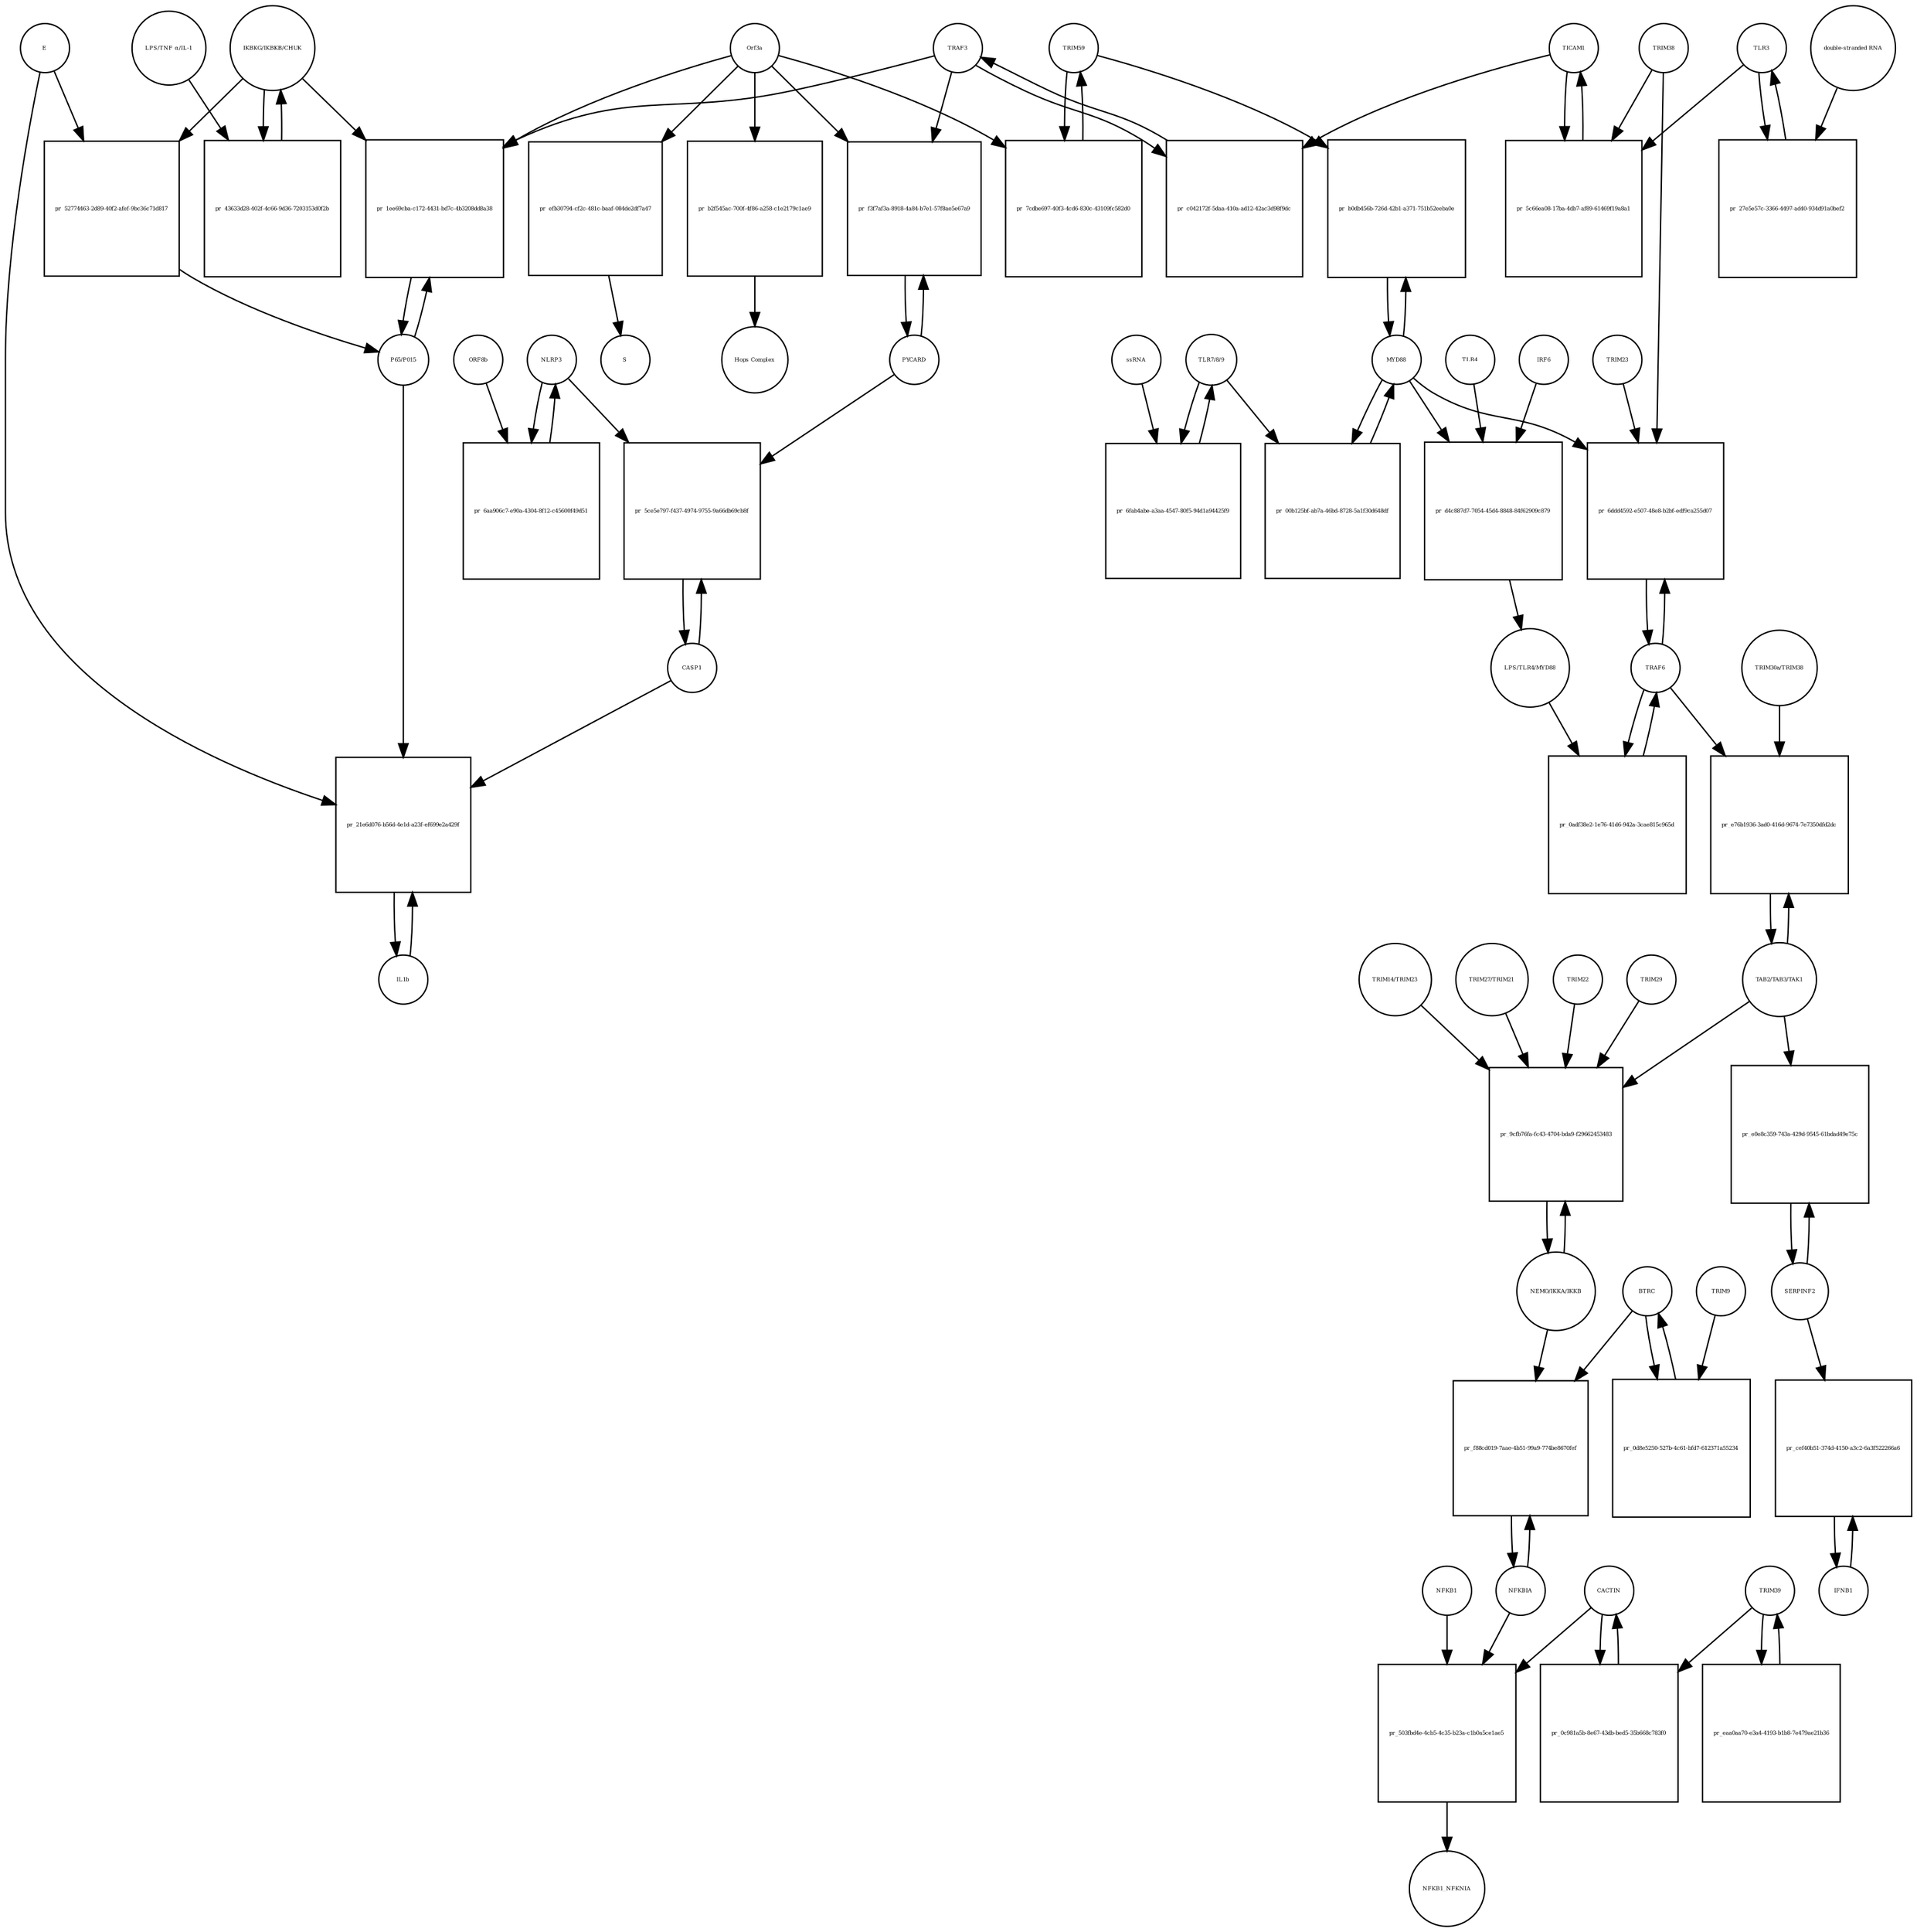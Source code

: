 strict digraph  {
TRIM59 [annotation="urn_miriam_pubmed_22588174|urn_miriam_hgnc_30834", bipartite=0, cls=macromolecule, fontsize=4, label=TRIM59, shape=circle];
"pr_7cdbe697-40f3-4cd6-830c-43109fc582d0" [annotation="", bipartite=1, cls=process, fontsize=4, label="pr_7cdbe697-40f3-4cd6-830c-43109fc582d0", shape=square];
Orf3a [annotation=urn_miriam_uniprot_P0DTC3, bipartite=0, cls=macromolecule, fontsize=4, label=Orf3a, shape=circle];
NLRP3 [annotation="", bipartite=0, cls="macromolecule multimer", fontsize=4, label=NLRP3, shape=circle];
"pr_6aa906c7-e90a-4304-8f12-c45600f49d51" [annotation="", bipartite=1, cls=process, fontsize=4, label="pr_6aa906c7-e90a-4304-8f12-c45600f49d51", shape=square];
ORF8b [annotation=urn_miriam_ncbiprotein_BCD58760, bipartite=0, cls=macromolecule, fontsize=4, label=ORF8b, shape=circle];
TRAF3 [annotation=urn_miriam_hgnc_12033, bipartite=0, cls=macromolecule, fontsize=4, label=TRAF3, shape=circle];
"pr_c042172f-5daa-410a-ad12-42ac3d98f9dc" [annotation="", bipartite=1, cls=process, fontsize=4, label="pr_c042172f-5daa-410a-ad12-42ac3d98f9dc", shape=square];
TICAM1 [annotation=urn_miriam_hgnc_18348, bipartite=0, cls=macromolecule, fontsize=4, label=TICAM1, shape=circle];
"IKBKG/IKBKB/CHUK" [annotation="urn_miriam_hgnc_5961|urn_miriam_hgnc_5960|urn_miriam_hgnc_1974", bipartite=0, cls=complex, fontsize=4, label="IKBKG/IKBKB/CHUK", shape=circle];
"pr_43633d28-402f-4c66-9d36-7203153d0f2b" [annotation="", bipartite=1, cls=process, fontsize=4, label="pr_43633d28-402f-4c66-9d36-7203153d0f2b", shape=square];
"LPS/TNF α/IL-1" [annotation="urn_miriam_hgnc_6121|urn_miriam_hgnc_11916|urn_miriam_hgnc_5991", bipartite=0, cls=complex, fontsize=4, label="LPS/TNF α/IL-1", shape=circle];
"pr_52774463-2d89-40f2-afef-9bc36c71d817" [annotation="", bipartite=1, cls=process, fontsize=4, label="pr_52774463-2d89-40f2-afef-9bc36c71d817", shape=square];
"P65/P015" [annotation="urn_miriam_hgnc_9955|urn_miriam_hgnc_7794", bipartite=0, cls=complex, fontsize=4, label="P65/P015", shape=circle];
E [annotation=urn_miriam_ncbiprotein_1796318600, bipartite=0, cls=macromolecule, fontsize=4, label=E, shape=circle];
CASP1 [annotation=urn_miriam_hgnc_1499, bipartite=0, cls=macromolecule, fontsize=4, label=CASP1, shape=circle];
"pr_5ce5e797-f437-4974-9755-9a66db69cb8f" [annotation="", bipartite=1, cls=process, fontsize=4, label="pr_5ce5e797-f437-4974-9755-9a66db69cb8f", shape=square];
PYCARD [annotation="", bipartite=0, cls="macromolecule multimer", fontsize=4, label=PYCARD, shape=circle];
TRAF6 [annotation=urn_miriam_hgnc_12036, bipartite=0, cls=macromolecule, fontsize=4, label=TRAF6, shape=circle];
"pr_0adf38e2-1e76-41d6-942a-3cae815c965d" [annotation="", bipartite=1, cls=process, fontsize=4, label="pr_0adf38e2-1e76-41d6-942a-3cae815c965d", shape=square];
"LPS/TLR4/MYD88" [annotation="urn_miriam_hgnc_6121|urn_miriam_hgnc_11850|urn_miriam_hgnc_7562", bipartite=0, cls=complex, fontsize=4, label="LPS/TLR4/MYD88", shape=circle];
"pr_6ddd4592-e507-48e8-b2bf-edf9ca255d07" [annotation="", bipartite=1, cls=process, fontsize=4, label="pr_6ddd4592-e507-48e8-b2bf-edf9ca255d07", shape=square];
MYD88 [annotation=urn_miriam_hgnc_7562, bipartite=0, cls=macromolecule, fontsize=4, label=MYD88, shape=circle];
TRIM38 [annotation=urn_miriam_hgnc_10059, bipartite=0, cls=macromolecule, fontsize=4, label=TRIM38, shape=circle];
TRIM23 [annotation=urn_miriam_hgnc_660, bipartite=0, cls=macromolecule, fontsize=4, label=TRIM23, shape=circle];
"TLR7/8/9" [annotation="urn_miriam_hgnc_15633|urn_miriam_hgnc_15632|urn_miriam_hgnc_15631", bipartite=0, cls=complex, fontsize=4, label="TLR7/8/9", shape=circle];
"pr_6fab4abe-a3aa-4547-80f5-94d1a94425f9" [annotation="", bipartite=1, cls=process, fontsize=4, label="pr_6fab4abe-a3aa-4547-80f5-94d1a94425f9", shape=square];
ssRNA [annotation="", bipartite=0, cls="nucleic acid feature", fontsize=4, label=ssRNA, shape=circle];
"pr_5c66ea08-17ba-4db7-af89-61469f19a8a1" [annotation="", bipartite=1, cls=process, fontsize=4, label="pr_5c66ea08-17ba-4db7-af89-61469f19a8a1", shape=square];
TLR3 [annotation=urn_miriam_hgnc_11849, bipartite=0, cls=macromolecule, fontsize=4, label=TLR3, shape=circle];
"pr_00b125bf-ab7a-46bd-8728-5a1f30d648df" [annotation="", bipartite=1, cls=process, fontsize=4, label="pr_00b125bf-ab7a-46bd-8728-5a1f30d648df", shape=square];
"pr_b0db456b-726d-42b1-a371-751b52eeba0e" [annotation="", bipartite=1, cls=process, fontsize=4, label="pr_b0db456b-726d-42b1-a371-751b52eeba0e", shape=square];
"TAB2/TAB3/TAK1" [annotation="urn_miriam_hgnc_17075|urn_miriam_hgnc_30681|urn_miriam_hgnc_6859", bipartite=0, cls=complex, fontsize=4, label="TAB2/TAB3/TAK1", shape=circle];
"pr_e76b1936-3ad0-416d-9674-7e7350dfd2dc" [annotation="", bipartite=1, cls=process, fontsize=4, label="pr_e76b1936-3ad0-416d-9674-7e7350dfd2dc", shape=square];
"TRIM30a/TRIM38" [annotation="urn_miriam_hgnc_10059|urn_miriam_uniprot_P15533", bipartite=0, cls=complex, fontsize=4, label="TRIM30a/TRIM38", shape=circle];
"NEMO/IKKA/IKKB" [annotation="urn_miriam_hgnc_5961|urn_miriam_hgnc_5960|urn_miriam_hgnc_1974", bipartite=0, cls=complex, fontsize=4, label="NEMO/IKKA/IKKB", shape=circle];
"pr_9cfb76fa-fc43-4704-bda9-f29662453483" [annotation="", bipartite=1, cls=process, fontsize=4, label="pr_9cfb76fa-fc43-4704-bda9-f29662453483", shape=square];
TRIM22 [annotation=urn_miriam_hgnc_16379, bipartite=0, cls=macromolecule, fontsize=4, label=TRIM22, shape=circle];
TRIM29 [annotation=urn_miriam_hgnc_17274, bipartite=0, cls=macromolecule, fontsize=4, label=TRIM29, shape=circle];
"TRIM14/TRIM23" [annotation="urn_miriam_hgnc_16283|urn_miriam_hgnc_660", bipartite=0, cls=complex, fontsize=4, label="TRIM14/TRIM23", shape=circle];
"TRIM27/TRIM21" [annotation="urn_miriam_hgnc_9975|urn_miriam_hgnc_11312", bipartite=0, cls=complex, fontsize=4, label="TRIM27/TRIM21", shape=circle];
NFKBIA [annotation=urn_miriam_hgnc_7797, bipartite=0, cls=macromolecule, fontsize=4, label=NFKBIA, shape=circle];
"pr_f88cd019-7aae-4b51-99a9-774be8670fef" [annotation="", bipartite=1, cls=process, fontsize=4, label="pr_f88cd019-7aae-4b51-99a9-774be8670fef", shape=square];
BTRC [annotation=urn_miriam_hgnc_1144, bipartite=0, cls=macromolecule, fontsize=4, label=BTRC, shape=circle];
"pr_1ee69cba-c172-4431-bd7c-4b3208dd8a38" [annotation="", bipartite=1, cls=process, fontsize=4, label="pr_1ee69cba-c172-4431-bd7c-4b3208dd8a38", shape=square];
"pr_0d8e5250-527b-4c61-bfd7-612371a55234" [annotation="", bipartite=1, cls=process, fontsize=4, label="pr_0d8e5250-527b-4c61-bfd7-612371a55234", shape=square];
TRIM9 [annotation=urn_miriam_hgnc_16288, bipartite=0, cls=macromolecule, fontsize=4, label=TRIM9, shape=circle];
TRIM39 [annotation=urn_miriam_hgnc_10065, bipartite=0, cls=macromolecule, fontsize=4, label=TRIM39, shape=circle];
"pr_eaa0aa70-e3a4-4193-b1b8-7e479ae21b36" [annotation="", bipartite=1, cls=process, fontsize=4, label="pr_eaa0aa70-e3a4-4193-b1b8-7e479ae21b36", shape=square];
CACTIN [annotation=urn_miriam_hgnc_29938, bipartite=0, cls=macromolecule, fontsize=4, label=CACTIN, shape=circle];
"pr_0c981a5b-8e67-43db-bed5-35b668c783f0" [annotation="", bipartite=1, cls=process, fontsize=4, label="pr_0c981a5b-8e67-43db-bed5-35b668c783f0", shape=square];
NFKB1 [annotation=urn_miriam_hgnc_7794, bipartite=0, cls=macromolecule, fontsize=4, label=NFKB1, shape=circle];
"pr_503fbd4e-4cb5-4c35-b23a-c1b0a5ce1ae5" [annotation="", bipartite=1, cls=process, fontsize=4, label="pr_503fbd4e-4cb5-4c35-b23a-c1b0a5ce1ae5", shape=square];
NFKB1_NFKNIA [annotation="", bipartite=0, cls=complex, fontsize=4, label=NFKB1_NFKNIA, shape=circle];
SERPINF2 [annotation=urn_miriam_hgnc_9075, bipartite=0, cls=macromolecule, fontsize=4, label=SERPINF2, shape=circle];
"pr_e0e8c359-743a-429d-9545-61bdad49e75c" [annotation="", bipartite=1, cls=process, fontsize=4, label="pr_e0e8c359-743a-429d-9545-61bdad49e75c", shape=square];
IFNB1 [annotation=urn_miriam_hgnc_5434, bipartite=0, cls=macromolecule, fontsize=4, label=IFNB1, shape=circle];
"pr_cef40b51-374d-4150-a3c2-6a3f522266a6" [annotation="", bipartite=1, cls=process, fontsize=4, label="pr_cef40b51-374d-4150-a3c2-6a3f522266a6", shape=square];
"pr_27e5e57c-3366-4497-ad40-934d91a0bef2" [annotation="", bipartite=1, cls=process, fontsize=4, label="pr_27e5e57c-3366-4497-ad40-934d91a0bef2", shape=square];
"double-stranded RNA" [annotation="", bipartite=0, cls="nucleic acid feature", fontsize=4, label="double-stranded RNA", shape=circle];
"pr_efb30794-cf2c-481c-baaf-084de2df7a47" [annotation="", bipartite=1, cls=process, fontsize=4, label="pr_efb30794-cf2c-481c-baaf-084de2df7a47", shape=square];
S [annotation=urn_miriam_uniprot_P0DTC2, bipartite=0, cls=macromolecule, fontsize=4, label=S, shape=circle];
IL1b [annotation=urn_miriam_hgnc_5992, bipartite=0, cls=macromolecule, fontsize=4, label=IL1b, shape=circle];
"pr_21e6d076-b56d-4e1d-a23f-ef699e2a429f" [annotation="", bipartite=1, cls=process, fontsize=4, label="pr_21e6d076-b56d-4e1d-a23f-ef699e2a429f", shape=square];
"pr_f3f7af3a-8918-4a84-b7e1-57f8ae5e67a9" [annotation="", bipartite=1, cls=process, fontsize=4, label="pr_f3f7af3a-8918-4a84-b7e1-57f8ae5e67a9", shape=square];
"pr_b2f545ac-700f-4f86-a258-c1e2179c1ae9" [annotation="", bipartite=1, cls=process, fontsize=4, label="pr_b2f545ac-700f-4f86-a258-c1e2179c1ae9", shape=square];
"Hops Complex" [annotation="urn_miriam_uniprot_J9TC74|urn_miriam_hgnc_14583|urn_miriam_hgnc_20593|urn_miriam_hgnc_24048|urn_miriam_hgnc_5013|urn_miriam_hgnc_20266", bipartite=0, cls=complex, fontsize=4, label="Hops Complex", shape=circle];
TLR4 [annotation="", bipartite=0, cls=macromolecule, fontsize=4, label=TLR4, shape=circle];
"pr_d4c887d7-7054-45d4-8848-84f62909c879" [annotation="", bipartite=1, cls=process, fontsize=4, label="pr_d4c887d7-7054-45d4-8848-84f62909c879", shape=square];
IRF6 [annotation="", bipartite=0, cls=macromolecule, fontsize=4, label=IRF6, shape=circle];
TRIM59 -> "pr_7cdbe697-40f3-4cd6-830c-43109fc582d0"  [annotation="", interaction_type=consumption];
TRIM59 -> "pr_b0db456b-726d-42b1-a371-751b52eeba0e"  [annotation=urn_miriam_pubmed_22588174, interaction_type=inhibition];
"pr_7cdbe697-40f3-4cd6-830c-43109fc582d0" -> TRIM59  [annotation="", interaction_type=production];
Orf3a -> "pr_7cdbe697-40f3-4cd6-830c-43109fc582d0"  [annotation=urn_miriam_pubmed_28829373, interaction_type="necessary stimulation"];
Orf3a -> "pr_1ee69cba-c172-4431-bd7c-4b3208dd8a38"  [annotation="urn_miriam_pubmed_31034780|urn_miriam_pubmed_32172672", interaction_type="necessary stimulation"];
Orf3a -> "pr_efb30794-cf2c-481c-baaf-084de2df7a47"  [annotation=urn_miriam_pubmed_32172672, interaction_type="necessary stimulation"];
Orf3a -> "pr_f3f7af3a-8918-4a84-b7e1-57f8ae5e67a9"  [annotation=urn_miriam_pubmed_32172672, interaction_type="necessary stimulation"];
Orf3a -> "pr_b2f545ac-700f-4f86-a258-c1e2179c1ae9"  [annotation="urn_miriam_pubmed_15316659|urn_miriam_pubmed_17715238|urn_miriam_pubmed_25375324|urn_miriam_pubmed_19590927", interaction_type="necessary stimulation"];
NLRP3 -> "pr_6aa906c7-e90a-4304-8f12-c45600f49d51"  [annotation="", interaction_type=consumption];
NLRP3 -> "pr_5ce5e797-f437-4974-9755-9a66db69cb8f"  [annotation="", interaction_type=consumption];
"pr_6aa906c7-e90a-4304-8f12-c45600f49d51" -> NLRP3  [annotation="", interaction_type=production];
ORF8b -> "pr_6aa906c7-e90a-4304-8f12-c45600f49d51"  [annotation=urn_miriam_pubmed_31231549, interaction_type="necessary stimulation"];
TRAF3 -> "pr_c042172f-5daa-410a-ad12-42ac3d98f9dc"  [annotation="", interaction_type=consumption];
TRAF3 -> "pr_1ee69cba-c172-4431-bd7c-4b3208dd8a38"  [annotation="urn_miriam_pubmed_31034780|urn_miriam_pubmed_32172672", interaction_type=catalysis];
TRAF3 -> "pr_f3f7af3a-8918-4a84-b7e1-57f8ae5e67a9"  [annotation=urn_miriam_pubmed_32172672, interaction_type=catalysis];
"pr_c042172f-5daa-410a-ad12-42ac3d98f9dc" -> TRAF3  [annotation="", interaction_type=production];
TICAM1 -> "pr_c042172f-5daa-410a-ad12-42ac3d98f9dc"  [annotation=urn_miriam_pubmed_28829373, interaction_type="necessary stimulation"];
TICAM1 -> "pr_5c66ea08-17ba-4db7-af89-61469f19a8a1"  [annotation="", interaction_type=consumption];
"IKBKG/IKBKB/CHUK" -> "pr_43633d28-402f-4c66-9d36-7203153d0f2b"  [annotation="", interaction_type=consumption];
"IKBKG/IKBKB/CHUK" -> "pr_52774463-2d89-40f2-afef-9bc36c71d817"  [annotation="", interaction_type=consumption];
"IKBKG/IKBKB/CHUK" -> "pr_1ee69cba-c172-4431-bd7c-4b3208dd8a38"  [annotation="urn_miriam_pubmed_31034780|urn_miriam_pubmed_32172672", interaction_type=catalysis];
"pr_43633d28-402f-4c66-9d36-7203153d0f2b" -> "IKBKG/IKBKB/CHUK"  [annotation="", interaction_type=production];
"LPS/TNF α/IL-1" -> "pr_43633d28-402f-4c66-9d36-7203153d0f2b"  [annotation="urn_miriam_pubmed_32172672|urn_miriam_taxonomy_2697049", interaction_type=catalysis];
"pr_52774463-2d89-40f2-afef-9bc36c71d817" -> "P65/P015"  [annotation="", interaction_type=production];
"P65/P015" -> "pr_1ee69cba-c172-4431-bd7c-4b3208dd8a38"  [annotation="", interaction_type=consumption];
"P65/P015" -> "pr_21e6d076-b56d-4e1d-a23f-ef699e2a429f"  [annotation=urn_miriam_pubmed_31034780, interaction_type=stimulation];
E -> "pr_52774463-2d89-40f2-afef-9bc36c71d817"  [annotation="urn_miriam_pubmed_32172672|urn_miriam_taxonomy_2697049", interaction_type="necessary stimulation"];
E -> "pr_21e6d076-b56d-4e1d-a23f-ef699e2a429f"  [annotation=urn_miriam_pubmed_31034780, interaction_type=catalysis];
CASP1 -> "pr_5ce5e797-f437-4974-9755-9a66db69cb8f"  [annotation="", interaction_type=consumption];
CASP1 -> "pr_21e6d076-b56d-4e1d-a23f-ef699e2a429f"  [annotation=urn_miriam_pubmed_31034780, interaction_type=catalysis];
"pr_5ce5e797-f437-4974-9755-9a66db69cb8f" -> CASP1  [annotation="", interaction_type=production];
PYCARD -> "pr_5ce5e797-f437-4974-9755-9a66db69cb8f"  [annotation="", interaction_type=consumption];
PYCARD -> "pr_f3f7af3a-8918-4a84-b7e1-57f8ae5e67a9"  [annotation="", interaction_type=consumption];
TRAF6 -> "pr_0adf38e2-1e76-41d6-942a-3cae815c965d"  [annotation="", interaction_type=consumption];
TRAF6 -> "pr_6ddd4592-e507-48e8-b2bf-edf9ca255d07"  [annotation="", interaction_type=consumption];
TRAF6 -> "pr_e76b1936-3ad0-416d-9674-7e7350dfd2dc"  [annotation="urn_miriam_pubmed_23758787|urn_miriam_pubmed_25172371|urn_miriam_pubmed_18345001", interaction_type="necessary stimulation"];
"pr_0adf38e2-1e76-41d6-942a-3cae815c965d" -> TRAF6  [annotation="", interaction_type=production];
"LPS/TLR4/MYD88" -> "pr_0adf38e2-1e76-41d6-942a-3cae815c965d"  [annotation=urn_miriam_pubmed_23758787, interaction_type=catalysis];
"pr_6ddd4592-e507-48e8-b2bf-edf9ca255d07" -> TRAF6  [annotation="", interaction_type=production];
MYD88 -> "pr_6ddd4592-e507-48e8-b2bf-edf9ca255d07"  [annotation="urn_miriam_pubmed_15361868|urn_miriam_pubmed_22539786|urn_miriam_pubmed_20724660", interaction_type="necessary stimulation"];
MYD88 -> "pr_00b125bf-ab7a-46bd-8728-5a1f30d648df"  [annotation="", interaction_type=consumption];
MYD88 -> "pr_b0db456b-726d-42b1-a371-751b52eeba0e"  [annotation="", interaction_type=consumption];
MYD88 -> "pr_d4c887d7-7054-45d4-8848-84f62909c879"  [annotation="", interaction_type=consumption];
TRIM38 -> "pr_6ddd4592-e507-48e8-b2bf-edf9ca255d07"  [annotation="urn_miriam_pubmed_15361868|urn_miriam_pubmed_22539786|urn_miriam_pubmed_20724660", interaction_type=inhibition];
TRIM38 -> "pr_5c66ea08-17ba-4db7-af89-61469f19a8a1"  [annotation="urn_miriam_pubmed_23758787|urn_miriam_pubmed_22539786", interaction_type=inhibition];
TRIM23 -> "pr_6ddd4592-e507-48e8-b2bf-edf9ca255d07"  [annotation="urn_miriam_pubmed_15361868|urn_miriam_pubmed_22539786|urn_miriam_pubmed_20724660", interaction_type="necessary stimulation"];
"TLR7/8/9" -> "pr_6fab4abe-a3aa-4547-80f5-94d1a94425f9"  [annotation="", interaction_type=consumption];
"TLR7/8/9" -> "pr_00b125bf-ab7a-46bd-8728-5a1f30d648df"  [annotation=urn_miriam_pubmed_15361868, interaction_type="necessary stimulation"];
"pr_6fab4abe-a3aa-4547-80f5-94d1a94425f9" -> "TLR7/8/9"  [annotation="", interaction_type=production];
ssRNA -> "pr_6fab4abe-a3aa-4547-80f5-94d1a94425f9"  [annotation=urn_miriam_pubmed_21782231, interaction_type="necessary stimulation"];
"pr_5c66ea08-17ba-4db7-af89-61469f19a8a1" -> TICAM1  [annotation="", interaction_type=production];
TLR3 -> "pr_5c66ea08-17ba-4db7-af89-61469f19a8a1"  [annotation="urn_miriam_pubmed_23758787|urn_miriam_pubmed_22539786", interaction_type="necessary stimulation"];
TLR3 -> "pr_27e5e57c-3366-4497-ad40-934d91a0bef2"  [annotation="", interaction_type=consumption];
"pr_00b125bf-ab7a-46bd-8728-5a1f30d648df" -> MYD88  [annotation="", interaction_type=production];
"pr_b0db456b-726d-42b1-a371-751b52eeba0e" -> MYD88  [annotation="", interaction_type=production];
"TAB2/TAB3/TAK1" -> "pr_e76b1936-3ad0-416d-9674-7e7350dfd2dc"  [annotation="", interaction_type=consumption];
"TAB2/TAB3/TAK1" -> "pr_9cfb76fa-fc43-4704-bda9-f29662453483"  [annotation="urn_miriam_pubmed_23758787|urn_miriam_pubmed_23408607|urn_miriam_pubmed_26358190|urn_miriam_pubmed_27695001|urn_miriam_pubmed_24379373|urn_miriam_pubmed_20724660", interaction_type="necessary stimulation"];
"TAB2/TAB3/TAK1" -> "pr_e0e8c359-743a-429d-9545-61bdad49e75c"  [annotation=urn_miriam_pubmed_17706453, interaction_type="necessary stimulation"];
"pr_e76b1936-3ad0-416d-9674-7e7350dfd2dc" -> "TAB2/TAB3/TAK1"  [annotation="", interaction_type=production];
"TRIM30a/TRIM38" -> "pr_e76b1936-3ad0-416d-9674-7e7350dfd2dc"  [annotation="urn_miriam_pubmed_23758787|urn_miriam_pubmed_25172371|urn_miriam_pubmed_18345001", interaction_type=inhibition];
"NEMO/IKKA/IKKB" -> "pr_9cfb76fa-fc43-4704-bda9-f29662453483"  [annotation="", interaction_type=consumption];
"NEMO/IKKA/IKKB" -> "pr_f88cd019-7aae-4b51-99a9-774be8670fef"  [annotation=urn_miriam_pubmed_21135871, interaction_type=catalysis];
"pr_9cfb76fa-fc43-4704-bda9-f29662453483" -> "NEMO/IKKA/IKKB"  [annotation="", interaction_type=production];
TRIM22 -> "pr_9cfb76fa-fc43-4704-bda9-f29662453483"  [annotation="urn_miriam_pubmed_23758787|urn_miriam_pubmed_23408607|urn_miriam_pubmed_26358190|urn_miriam_pubmed_27695001|urn_miriam_pubmed_24379373|urn_miriam_pubmed_20724660", interaction_type=inhibition];
TRIM29 -> "pr_9cfb76fa-fc43-4704-bda9-f29662453483"  [annotation="urn_miriam_pubmed_23758787|urn_miriam_pubmed_23408607|urn_miriam_pubmed_26358190|urn_miriam_pubmed_27695001|urn_miriam_pubmed_24379373|urn_miriam_pubmed_20724660", interaction_type=inhibition];
"TRIM14/TRIM23" -> "pr_9cfb76fa-fc43-4704-bda9-f29662453483"  [annotation="urn_miriam_pubmed_23758787|urn_miriam_pubmed_23408607|urn_miriam_pubmed_26358190|urn_miriam_pubmed_27695001|urn_miriam_pubmed_24379373|urn_miriam_pubmed_20724660", interaction_type="necessary stimulation"];
"TRIM27/TRIM21" -> "pr_9cfb76fa-fc43-4704-bda9-f29662453483"  [annotation="urn_miriam_pubmed_23758787|urn_miriam_pubmed_23408607|urn_miriam_pubmed_26358190|urn_miriam_pubmed_27695001|urn_miriam_pubmed_24379373|urn_miriam_pubmed_20724660", interaction_type=inhibition];
NFKBIA -> "pr_f88cd019-7aae-4b51-99a9-774be8670fef"  [annotation="", interaction_type=consumption];
NFKBIA -> "pr_503fbd4e-4cb5-4c35-b23a-c1b0a5ce1ae5"  [annotation="", interaction_type=consumption];
"pr_f88cd019-7aae-4b51-99a9-774be8670fef" -> NFKBIA  [annotation="", interaction_type=production];
BTRC -> "pr_f88cd019-7aae-4b51-99a9-774be8670fef"  [annotation=urn_miriam_pubmed_21135871, interaction_type=catalysis];
BTRC -> "pr_0d8e5250-527b-4c61-bfd7-612371a55234"  [annotation="", interaction_type=consumption];
"pr_1ee69cba-c172-4431-bd7c-4b3208dd8a38" -> "P65/P015"  [annotation="", interaction_type=production];
"pr_0d8e5250-527b-4c61-bfd7-612371a55234" -> BTRC  [annotation="", interaction_type=production];
TRIM9 -> "pr_0d8e5250-527b-4c61-bfd7-612371a55234"  [annotation=urn_miriam_pubmed_21135871, interaction_type=inhibition];
TRIM39 -> "pr_eaa0aa70-e3a4-4193-b1b8-7e479ae21b36"  [annotation="", interaction_type=consumption];
TRIM39 -> "pr_0c981a5b-8e67-43db-bed5-35b668c783f0"  [annotation=urn_miriam_pubmed_26999213, interaction_type="necessary stimulation"];
"pr_eaa0aa70-e3a4-4193-b1b8-7e479ae21b36" -> TRIM39  [annotation="", interaction_type=production];
CACTIN -> "pr_0c981a5b-8e67-43db-bed5-35b668c783f0"  [annotation="", interaction_type=consumption];
CACTIN -> "pr_503fbd4e-4cb5-4c35-b23a-c1b0a5ce1ae5"  [annotation=urn_miriam_pubmed_26999213, interaction_type=inhibition];
"pr_0c981a5b-8e67-43db-bed5-35b668c783f0" -> CACTIN  [annotation="", interaction_type=production];
NFKB1 -> "pr_503fbd4e-4cb5-4c35-b23a-c1b0a5ce1ae5"  [annotation="", interaction_type=consumption];
"pr_503fbd4e-4cb5-4c35-b23a-c1b0a5ce1ae5" -> NFKB1_NFKNIA  [annotation="", interaction_type=production];
SERPINF2 -> "pr_e0e8c359-743a-429d-9545-61bdad49e75c"  [annotation="", interaction_type=consumption];
SERPINF2 -> "pr_cef40b51-374d-4150-a3c2-6a3f522266a6"  [annotation=urn_miriam_pubmed_17706453, interaction_type=stimulation];
"pr_e0e8c359-743a-429d-9545-61bdad49e75c" -> SERPINF2  [annotation="", interaction_type=production];
IFNB1 -> "pr_cef40b51-374d-4150-a3c2-6a3f522266a6"  [annotation="", interaction_type=consumption];
"pr_cef40b51-374d-4150-a3c2-6a3f522266a6" -> IFNB1  [annotation="", interaction_type=production];
"pr_27e5e57c-3366-4497-ad40-934d91a0bef2" -> TLR3  [annotation="", interaction_type=production];
"double-stranded RNA" -> "pr_27e5e57c-3366-4497-ad40-934d91a0bef2"  [annotation=urn_miriam_pubmed_23758787, interaction_type="necessary stimulation"];
"pr_efb30794-cf2c-481c-baaf-084de2df7a47" -> S  [annotation="", interaction_type=production];
IL1b -> "pr_21e6d076-b56d-4e1d-a23f-ef699e2a429f"  [annotation="", interaction_type=consumption];
"pr_21e6d076-b56d-4e1d-a23f-ef699e2a429f" -> IL1b  [annotation="", interaction_type=production];
"pr_f3f7af3a-8918-4a84-b7e1-57f8ae5e67a9" -> PYCARD  [annotation="", interaction_type=production];
"pr_b2f545ac-700f-4f86-a258-c1e2179c1ae9" -> "Hops Complex"  [annotation="", interaction_type=production];
TLR4 -> "pr_d4c887d7-7054-45d4-8848-84f62909c879"  [annotation="", interaction_type=consumption];
"pr_d4c887d7-7054-45d4-8848-84f62909c879" -> "LPS/TLR4/MYD88"  [annotation="", interaction_type=production];
IRF6 -> "pr_d4c887d7-7054-45d4-8848-84f62909c879"  [annotation="", interaction_type=consumption];
}
